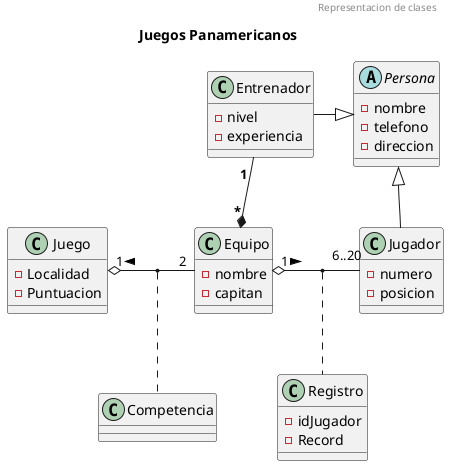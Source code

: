 @startuml practica2_reto_f

header "Representacion de clases"
title "Juegos Panamericanos"
    

abstract Persona  {
    -nombre
    -telefono
    -direccion
} 
class Entrenador{
    -nivel
    -experiencia
}

class Juego {
    -Localidad
    -Puntuacion
}

class Equipo{
    -nombre
    -capitan
}

class Registro {
    -idJugador
    -Record
}

class Jugador {
    -numero
    -posicion
}



Equipo "1" o-right-"6..20" Jugador: >
(Equipo, Jugador) .. Registro
Persona <|-- Jugador
Persona <|-left- Entrenador
Juego "1" o-right- "2" Equipo: < 
Equipo "<b>*" *-up- "<b> 1 " Entrenador 
(Equipo, Juego) .. Competencia


newpage 

object Persona {
    Leo1
    042412345678
    La Guaira
}

object Registro {
    "1"
    "250"
}







@enduml